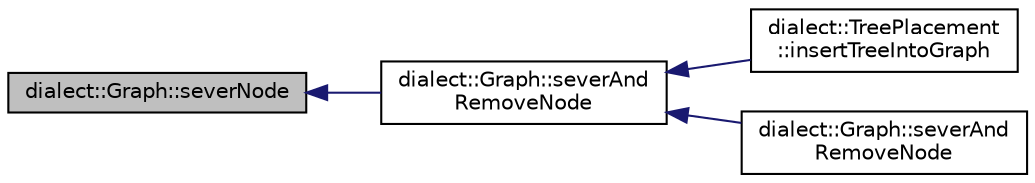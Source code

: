 digraph "dialect::Graph::severNode"
{
  edge [fontname="Helvetica",fontsize="10",labelfontname="Helvetica",labelfontsize="10"];
  node [fontname="Helvetica",fontsize="10",shape=record];
  rankdir="LR";
  Node205 [label="dialect::Graph::severNode",height=0.2,width=0.4,color="black", fillcolor="grey75", style="filled", fontcolor="black"];
  Node205 -> Node206 [dir="back",color="midnightblue",fontsize="10",style="solid",fontname="Helvetica"];
  Node206 [label="dialect::Graph::severAnd\lRemoveNode",height=0.2,width=0.4,color="black", fillcolor="white", style="filled",URL="$classdialect_1_1Graph.html#af5f64abbe433f0f7f18d1e961964b788",tooltip="Convenience method to completely remove a Node from the Graph. "];
  Node206 -> Node207 [dir="back",color="midnightblue",fontsize="10",style="solid",fontname="Helvetica"];
  Node207 [label="dialect::TreePlacement\l::insertTreeIntoGraph",height=0.2,width=0.4,color="black", fillcolor="white", style="filled",URL="$classdialect_1_1TreePlacement.html#a5e7dad846d5257c782e8ba2c6765ce41",tooltip="Insert the tree into a given Graph. "];
  Node206 -> Node208 [dir="back",color="midnightblue",fontsize="10",style="solid",fontname="Helvetica"];
  Node208 [label="dialect::Graph::severAnd\lRemoveNode",height=0.2,width=0.4,color="black", fillcolor="white", style="filled",URL="$classdialect_1_1Graph.html#a0187fe6543c150f1b03c7d0a29a2a9ed",tooltip="Convenience method to completely remove a Node from the Graph. "];
}
